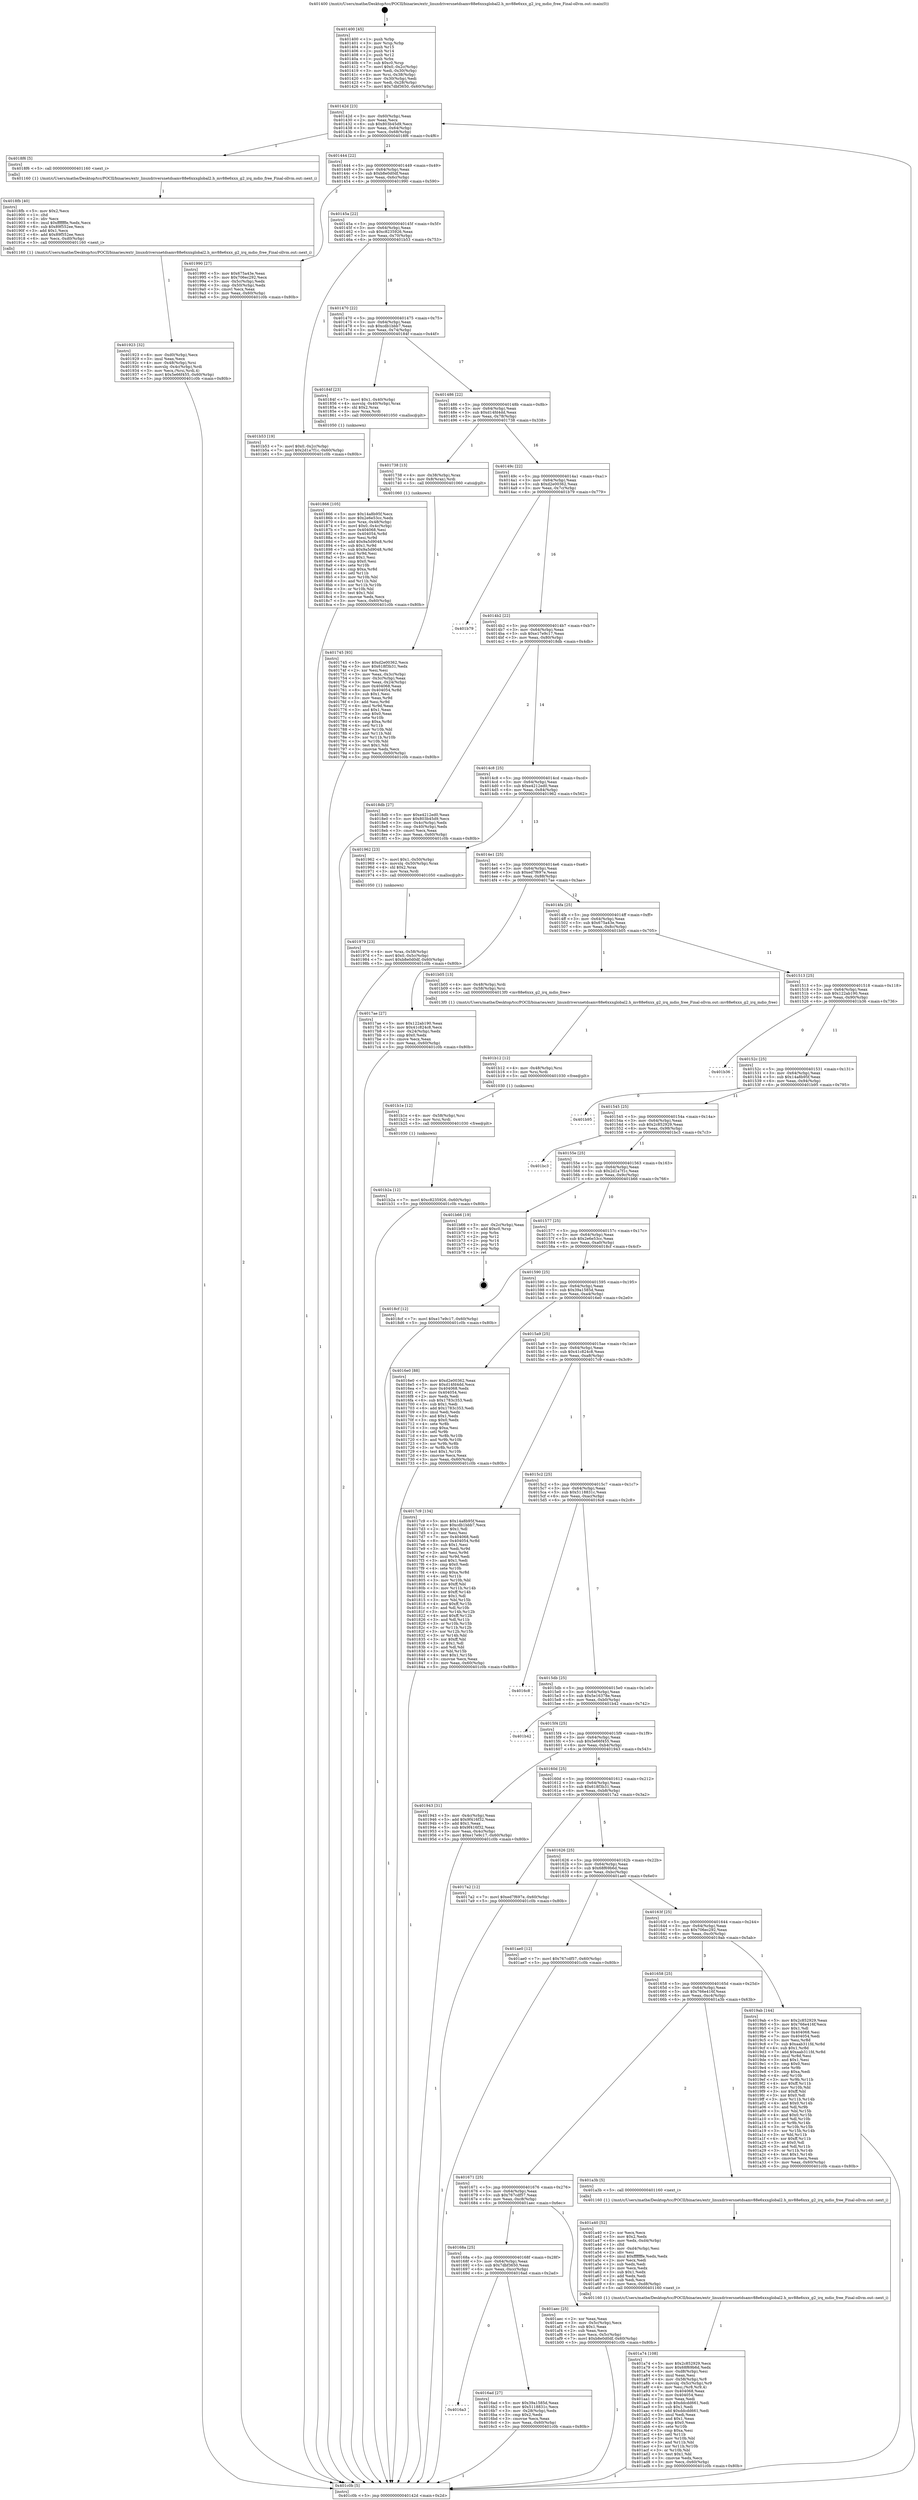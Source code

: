 digraph "0x401400" {
  label = "0x401400 (/mnt/c/Users/mathe/Desktop/tcc/POCII/binaries/extr_linuxdriversnetdsamv88e6xxxglobal2.h_mv88e6xxx_g2_irq_mdio_free_Final-ollvm.out::main(0))"
  labelloc = "t"
  node[shape=record]

  Entry [label="",width=0.3,height=0.3,shape=circle,fillcolor=black,style=filled]
  "0x40142d" [label="{
     0x40142d [23]\l
     | [instrs]\l
     &nbsp;&nbsp;0x40142d \<+3\>: mov -0x60(%rbp),%eax\l
     &nbsp;&nbsp;0x401430 \<+2\>: mov %eax,%ecx\l
     &nbsp;&nbsp;0x401432 \<+6\>: sub $0x803b45d9,%ecx\l
     &nbsp;&nbsp;0x401438 \<+3\>: mov %eax,-0x64(%rbp)\l
     &nbsp;&nbsp;0x40143b \<+3\>: mov %ecx,-0x68(%rbp)\l
     &nbsp;&nbsp;0x40143e \<+6\>: je 00000000004018f6 \<main+0x4f6\>\l
  }"]
  "0x4018f6" [label="{
     0x4018f6 [5]\l
     | [instrs]\l
     &nbsp;&nbsp;0x4018f6 \<+5\>: call 0000000000401160 \<next_i\>\l
     | [calls]\l
     &nbsp;&nbsp;0x401160 \{1\} (/mnt/c/Users/mathe/Desktop/tcc/POCII/binaries/extr_linuxdriversnetdsamv88e6xxxglobal2.h_mv88e6xxx_g2_irq_mdio_free_Final-ollvm.out::next_i)\l
  }"]
  "0x401444" [label="{
     0x401444 [22]\l
     | [instrs]\l
     &nbsp;&nbsp;0x401444 \<+5\>: jmp 0000000000401449 \<main+0x49\>\l
     &nbsp;&nbsp;0x401449 \<+3\>: mov -0x64(%rbp),%eax\l
     &nbsp;&nbsp;0x40144c \<+5\>: sub $0xb8e0d0df,%eax\l
     &nbsp;&nbsp;0x401451 \<+3\>: mov %eax,-0x6c(%rbp)\l
     &nbsp;&nbsp;0x401454 \<+6\>: je 0000000000401990 \<main+0x590\>\l
  }"]
  Exit [label="",width=0.3,height=0.3,shape=circle,fillcolor=black,style=filled,peripheries=2]
  "0x401990" [label="{
     0x401990 [27]\l
     | [instrs]\l
     &nbsp;&nbsp;0x401990 \<+5\>: mov $0x675a43e,%eax\l
     &nbsp;&nbsp;0x401995 \<+5\>: mov $0x706ec292,%ecx\l
     &nbsp;&nbsp;0x40199a \<+3\>: mov -0x5c(%rbp),%edx\l
     &nbsp;&nbsp;0x40199d \<+3\>: cmp -0x50(%rbp),%edx\l
     &nbsp;&nbsp;0x4019a0 \<+3\>: cmovl %ecx,%eax\l
     &nbsp;&nbsp;0x4019a3 \<+3\>: mov %eax,-0x60(%rbp)\l
     &nbsp;&nbsp;0x4019a6 \<+5\>: jmp 0000000000401c0b \<main+0x80b\>\l
  }"]
  "0x40145a" [label="{
     0x40145a [22]\l
     | [instrs]\l
     &nbsp;&nbsp;0x40145a \<+5\>: jmp 000000000040145f \<main+0x5f\>\l
     &nbsp;&nbsp;0x40145f \<+3\>: mov -0x64(%rbp),%eax\l
     &nbsp;&nbsp;0x401462 \<+5\>: sub $0xc8235926,%eax\l
     &nbsp;&nbsp;0x401467 \<+3\>: mov %eax,-0x70(%rbp)\l
     &nbsp;&nbsp;0x40146a \<+6\>: je 0000000000401b53 \<main+0x753\>\l
  }"]
  "0x401b2a" [label="{
     0x401b2a [12]\l
     | [instrs]\l
     &nbsp;&nbsp;0x401b2a \<+7\>: movl $0xc8235926,-0x60(%rbp)\l
     &nbsp;&nbsp;0x401b31 \<+5\>: jmp 0000000000401c0b \<main+0x80b\>\l
  }"]
  "0x401b53" [label="{
     0x401b53 [19]\l
     | [instrs]\l
     &nbsp;&nbsp;0x401b53 \<+7\>: movl $0x0,-0x2c(%rbp)\l
     &nbsp;&nbsp;0x401b5a \<+7\>: movl $0x2d1a7f1c,-0x60(%rbp)\l
     &nbsp;&nbsp;0x401b61 \<+5\>: jmp 0000000000401c0b \<main+0x80b\>\l
  }"]
  "0x401470" [label="{
     0x401470 [22]\l
     | [instrs]\l
     &nbsp;&nbsp;0x401470 \<+5\>: jmp 0000000000401475 \<main+0x75\>\l
     &nbsp;&nbsp;0x401475 \<+3\>: mov -0x64(%rbp),%eax\l
     &nbsp;&nbsp;0x401478 \<+5\>: sub $0xcdb1bbb7,%eax\l
     &nbsp;&nbsp;0x40147d \<+3\>: mov %eax,-0x74(%rbp)\l
     &nbsp;&nbsp;0x401480 \<+6\>: je 000000000040184f \<main+0x44f\>\l
  }"]
  "0x401b1e" [label="{
     0x401b1e [12]\l
     | [instrs]\l
     &nbsp;&nbsp;0x401b1e \<+4\>: mov -0x58(%rbp),%rsi\l
     &nbsp;&nbsp;0x401b22 \<+3\>: mov %rsi,%rdi\l
     &nbsp;&nbsp;0x401b25 \<+5\>: call 0000000000401030 \<free@plt\>\l
     | [calls]\l
     &nbsp;&nbsp;0x401030 \{1\} (unknown)\l
  }"]
  "0x40184f" [label="{
     0x40184f [23]\l
     | [instrs]\l
     &nbsp;&nbsp;0x40184f \<+7\>: movl $0x1,-0x40(%rbp)\l
     &nbsp;&nbsp;0x401856 \<+4\>: movslq -0x40(%rbp),%rax\l
     &nbsp;&nbsp;0x40185a \<+4\>: shl $0x2,%rax\l
     &nbsp;&nbsp;0x40185e \<+3\>: mov %rax,%rdi\l
     &nbsp;&nbsp;0x401861 \<+5\>: call 0000000000401050 \<malloc@plt\>\l
     | [calls]\l
     &nbsp;&nbsp;0x401050 \{1\} (unknown)\l
  }"]
  "0x401486" [label="{
     0x401486 [22]\l
     | [instrs]\l
     &nbsp;&nbsp;0x401486 \<+5\>: jmp 000000000040148b \<main+0x8b\>\l
     &nbsp;&nbsp;0x40148b \<+3\>: mov -0x64(%rbp),%eax\l
     &nbsp;&nbsp;0x40148e \<+5\>: sub $0xd14fd4dd,%eax\l
     &nbsp;&nbsp;0x401493 \<+3\>: mov %eax,-0x78(%rbp)\l
     &nbsp;&nbsp;0x401496 \<+6\>: je 0000000000401738 \<main+0x338\>\l
  }"]
  "0x401b12" [label="{
     0x401b12 [12]\l
     | [instrs]\l
     &nbsp;&nbsp;0x401b12 \<+4\>: mov -0x48(%rbp),%rsi\l
     &nbsp;&nbsp;0x401b16 \<+3\>: mov %rsi,%rdi\l
     &nbsp;&nbsp;0x401b19 \<+5\>: call 0000000000401030 \<free@plt\>\l
     | [calls]\l
     &nbsp;&nbsp;0x401030 \{1\} (unknown)\l
  }"]
  "0x401738" [label="{
     0x401738 [13]\l
     | [instrs]\l
     &nbsp;&nbsp;0x401738 \<+4\>: mov -0x38(%rbp),%rax\l
     &nbsp;&nbsp;0x40173c \<+4\>: mov 0x8(%rax),%rdi\l
     &nbsp;&nbsp;0x401740 \<+5\>: call 0000000000401060 \<atoi@plt\>\l
     | [calls]\l
     &nbsp;&nbsp;0x401060 \{1\} (unknown)\l
  }"]
  "0x40149c" [label="{
     0x40149c [22]\l
     | [instrs]\l
     &nbsp;&nbsp;0x40149c \<+5\>: jmp 00000000004014a1 \<main+0xa1\>\l
     &nbsp;&nbsp;0x4014a1 \<+3\>: mov -0x64(%rbp),%eax\l
     &nbsp;&nbsp;0x4014a4 \<+5\>: sub $0xd2e00362,%eax\l
     &nbsp;&nbsp;0x4014a9 \<+3\>: mov %eax,-0x7c(%rbp)\l
     &nbsp;&nbsp;0x4014ac \<+6\>: je 0000000000401b79 \<main+0x779\>\l
  }"]
  "0x401a74" [label="{
     0x401a74 [108]\l
     | [instrs]\l
     &nbsp;&nbsp;0x401a74 \<+5\>: mov $0x2c852929,%ecx\l
     &nbsp;&nbsp;0x401a79 \<+5\>: mov $0x68f69b6d,%edx\l
     &nbsp;&nbsp;0x401a7e \<+6\>: mov -0xd8(%rbp),%esi\l
     &nbsp;&nbsp;0x401a84 \<+3\>: imul %eax,%esi\l
     &nbsp;&nbsp;0x401a87 \<+4\>: mov -0x58(%rbp),%r8\l
     &nbsp;&nbsp;0x401a8b \<+4\>: movslq -0x5c(%rbp),%r9\l
     &nbsp;&nbsp;0x401a8f \<+4\>: mov %esi,(%r8,%r9,4)\l
     &nbsp;&nbsp;0x401a93 \<+7\>: mov 0x404068,%eax\l
     &nbsp;&nbsp;0x401a9a \<+7\>: mov 0x404054,%esi\l
     &nbsp;&nbsp;0x401aa1 \<+2\>: mov %eax,%edi\l
     &nbsp;&nbsp;0x401aa3 \<+6\>: sub $0xddcdd661,%edi\l
     &nbsp;&nbsp;0x401aa9 \<+3\>: sub $0x1,%edi\l
     &nbsp;&nbsp;0x401aac \<+6\>: add $0xddcdd661,%edi\l
     &nbsp;&nbsp;0x401ab2 \<+3\>: imul %edi,%eax\l
     &nbsp;&nbsp;0x401ab5 \<+3\>: and $0x1,%eax\l
     &nbsp;&nbsp;0x401ab8 \<+3\>: cmp $0x0,%eax\l
     &nbsp;&nbsp;0x401abb \<+4\>: sete %r10b\l
     &nbsp;&nbsp;0x401abf \<+3\>: cmp $0xa,%esi\l
     &nbsp;&nbsp;0x401ac2 \<+4\>: setl %r11b\l
     &nbsp;&nbsp;0x401ac6 \<+3\>: mov %r10b,%bl\l
     &nbsp;&nbsp;0x401ac9 \<+3\>: and %r11b,%bl\l
     &nbsp;&nbsp;0x401acc \<+3\>: xor %r11b,%r10b\l
     &nbsp;&nbsp;0x401acf \<+3\>: or %r10b,%bl\l
     &nbsp;&nbsp;0x401ad2 \<+3\>: test $0x1,%bl\l
     &nbsp;&nbsp;0x401ad5 \<+3\>: cmovne %edx,%ecx\l
     &nbsp;&nbsp;0x401ad8 \<+3\>: mov %ecx,-0x60(%rbp)\l
     &nbsp;&nbsp;0x401adb \<+5\>: jmp 0000000000401c0b \<main+0x80b\>\l
  }"]
  "0x401b79" [label="{
     0x401b79\l
  }", style=dashed]
  "0x4014b2" [label="{
     0x4014b2 [22]\l
     | [instrs]\l
     &nbsp;&nbsp;0x4014b2 \<+5\>: jmp 00000000004014b7 \<main+0xb7\>\l
     &nbsp;&nbsp;0x4014b7 \<+3\>: mov -0x64(%rbp),%eax\l
     &nbsp;&nbsp;0x4014ba \<+5\>: sub $0xe17e9c17,%eax\l
     &nbsp;&nbsp;0x4014bf \<+3\>: mov %eax,-0x80(%rbp)\l
     &nbsp;&nbsp;0x4014c2 \<+6\>: je 00000000004018db \<main+0x4db\>\l
  }"]
  "0x401a40" [label="{
     0x401a40 [52]\l
     | [instrs]\l
     &nbsp;&nbsp;0x401a40 \<+2\>: xor %ecx,%ecx\l
     &nbsp;&nbsp;0x401a42 \<+5\>: mov $0x2,%edx\l
     &nbsp;&nbsp;0x401a47 \<+6\>: mov %edx,-0xd4(%rbp)\l
     &nbsp;&nbsp;0x401a4d \<+1\>: cltd\l
     &nbsp;&nbsp;0x401a4e \<+6\>: mov -0xd4(%rbp),%esi\l
     &nbsp;&nbsp;0x401a54 \<+2\>: idiv %esi\l
     &nbsp;&nbsp;0x401a56 \<+6\>: imul $0xfffffffe,%edx,%edx\l
     &nbsp;&nbsp;0x401a5c \<+2\>: mov %ecx,%edi\l
     &nbsp;&nbsp;0x401a5e \<+2\>: sub %edx,%edi\l
     &nbsp;&nbsp;0x401a60 \<+2\>: mov %ecx,%edx\l
     &nbsp;&nbsp;0x401a62 \<+3\>: sub $0x1,%edx\l
     &nbsp;&nbsp;0x401a65 \<+2\>: add %edx,%edi\l
     &nbsp;&nbsp;0x401a67 \<+2\>: sub %edi,%ecx\l
     &nbsp;&nbsp;0x401a69 \<+6\>: mov %ecx,-0xd8(%rbp)\l
     &nbsp;&nbsp;0x401a6f \<+5\>: call 0000000000401160 \<next_i\>\l
     | [calls]\l
     &nbsp;&nbsp;0x401160 \{1\} (/mnt/c/Users/mathe/Desktop/tcc/POCII/binaries/extr_linuxdriversnetdsamv88e6xxxglobal2.h_mv88e6xxx_g2_irq_mdio_free_Final-ollvm.out::next_i)\l
  }"]
  "0x4018db" [label="{
     0x4018db [27]\l
     | [instrs]\l
     &nbsp;&nbsp;0x4018db \<+5\>: mov $0xe4212ed0,%eax\l
     &nbsp;&nbsp;0x4018e0 \<+5\>: mov $0x803b45d9,%ecx\l
     &nbsp;&nbsp;0x4018e5 \<+3\>: mov -0x4c(%rbp),%edx\l
     &nbsp;&nbsp;0x4018e8 \<+3\>: cmp -0x40(%rbp),%edx\l
     &nbsp;&nbsp;0x4018eb \<+3\>: cmovl %ecx,%eax\l
     &nbsp;&nbsp;0x4018ee \<+3\>: mov %eax,-0x60(%rbp)\l
     &nbsp;&nbsp;0x4018f1 \<+5\>: jmp 0000000000401c0b \<main+0x80b\>\l
  }"]
  "0x4014c8" [label="{
     0x4014c8 [25]\l
     | [instrs]\l
     &nbsp;&nbsp;0x4014c8 \<+5\>: jmp 00000000004014cd \<main+0xcd\>\l
     &nbsp;&nbsp;0x4014cd \<+3\>: mov -0x64(%rbp),%eax\l
     &nbsp;&nbsp;0x4014d0 \<+5\>: sub $0xe4212ed0,%eax\l
     &nbsp;&nbsp;0x4014d5 \<+6\>: mov %eax,-0x84(%rbp)\l
     &nbsp;&nbsp;0x4014db \<+6\>: je 0000000000401962 \<main+0x562\>\l
  }"]
  "0x401979" [label="{
     0x401979 [23]\l
     | [instrs]\l
     &nbsp;&nbsp;0x401979 \<+4\>: mov %rax,-0x58(%rbp)\l
     &nbsp;&nbsp;0x40197d \<+7\>: movl $0x0,-0x5c(%rbp)\l
     &nbsp;&nbsp;0x401984 \<+7\>: movl $0xb8e0d0df,-0x60(%rbp)\l
     &nbsp;&nbsp;0x40198b \<+5\>: jmp 0000000000401c0b \<main+0x80b\>\l
  }"]
  "0x401962" [label="{
     0x401962 [23]\l
     | [instrs]\l
     &nbsp;&nbsp;0x401962 \<+7\>: movl $0x1,-0x50(%rbp)\l
     &nbsp;&nbsp;0x401969 \<+4\>: movslq -0x50(%rbp),%rax\l
     &nbsp;&nbsp;0x40196d \<+4\>: shl $0x2,%rax\l
     &nbsp;&nbsp;0x401971 \<+3\>: mov %rax,%rdi\l
     &nbsp;&nbsp;0x401974 \<+5\>: call 0000000000401050 \<malloc@plt\>\l
     | [calls]\l
     &nbsp;&nbsp;0x401050 \{1\} (unknown)\l
  }"]
  "0x4014e1" [label="{
     0x4014e1 [25]\l
     | [instrs]\l
     &nbsp;&nbsp;0x4014e1 \<+5\>: jmp 00000000004014e6 \<main+0xe6\>\l
     &nbsp;&nbsp;0x4014e6 \<+3\>: mov -0x64(%rbp),%eax\l
     &nbsp;&nbsp;0x4014e9 \<+5\>: sub $0xed7f697e,%eax\l
     &nbsp;&nbsp;0x4014ee \<+6\>: mov %eax,-0x88(%rbp)\l
     &nbsp;&nbsp;0x4014f4 \<+6\>: je 00000000004017ae \<main+0x3ae\>\l
  }"]
  "0x401923" [label="{
     0x401923 [32]\l
     | [instrs]\l
     &nbsp;&nbsp;0x401923 \<+6\>: mov -0xd0(%rbp),%ecx\l
     &nbsp;&nbsp;0x401929 \<+3\>: imul %eax,%ecx\l
     &nbsp;&nbsp;0x40192c \<+4\>: mov -0x48(%rbp),%rsi\l
     &nbsp;&nbsp;0x401930 \<+4\>: movslq -0x4c(%rbp),%rdi\l
     &nbsp;&nbsp;0x401934 \<+3\>: mov %ecx,(%rsi,%rdi,4)\l
     &nbsp;&nbsp;0x401937 \<+7\>: movl $0x5e66f455,-0x60(%rbp)\l
     &nbsp;&nbsp;0x40193e \<+5\>: jmp 0000000000401c0b \<main+0x80b\>\l
  }"]
  "0x4017ae" [label="{
     0x4017ae [27]\l
     | [instrs]\l
     &nbsp;&nbsp;0x4017ae \<+5\>: mov $0x122ab190,%eax\l
     &nbsp;&nbsp;0x4017b3 \<+5\>: mov $0x41c824c8,%ecx\l
     &nbsp;&nbsp;0x4017b8 \<+3\>: mov -0x24(%rbp),%edx\l
     &nbsp;&nbsp;0x4017bb \<+3\>: cmp $0x0,%edx\l
     &nbsp;&nbsp;0x4017be \<+3\>: cmove %ecx,%eax\l
     &nbsp;&nbsp;0x4017c1 \<+3\>: mov %eax,-0x60(%rbp)\l
     &nbsp;&nbsp;0x4017c4 \<+5\>: jmp 0000000000401c0b \<main+0x80b\>\l
  }"]
  "0x4014fa" [label="{
     0x4014fa [25]\l
     | [instrs]\l
     &nbsp;&nbsp;0x4014fa \<+5\>: jmp 00000000004014ff \<main+0xff\>\l
     &nbsp;&nbsp;0x4014ff \<+3\>: mov -0x64(%rbp),%eax\l
     &nbsp;&nbsp;0x401502 \<+5\>: sub $0x675a43e,%eax\l
     &nbsp;&nbsp;0x401507 \<+6\>: mov %eax,-0x8c(%rbp)\l
     &nbsp;&nbsp;0x40150d \<+6\>: je 0000000000401b05 \<main+0x705\>\l
  }"]
  "0x4018fb" [label="{
     0x4018fb [40]\l
     | [instrs]\l
     &nbsp;&nbsp;0x4018fb \<+5\>: mov $0x2,%ecx\l
     &nbsp;&nbsp;0x401900 \<+1\>: cltd\l
     &nbsp;&nbsp;0x401901 \<+2\>: idiv %ecx\l
     &nbsp;&nbsp;0x401903 \<+6\>: imul $0xfffffffe,%edx,%ecx\l
     &nbsp;&nbsp;0x401909 \<+6\>: sub $0x89f552ee,%ecx\l
     &nbsp;&nbsp;0x40190f \<+3\>: add $0x1,%ecx\l
     &nbsp;&nbsp;0x401912 \<+6\>: add $0x89f552ee,%ecx\l
     &nbsp;&nbsp;0x401918 \<+6\>: mov %ecx,-0xd0(%rbp)\l
     &nbsp;&nbsp;0x40191e \<+5\>: call 0000000000401160 \<next_i\>\l
     | [calls]\l
     &nbsp;&nbsp;0x401160 \{1\} (/mnt/c/Users/mathe/Desktop/tcc/POCII/binaries/extr_linuxdriversnetdsamv88e6xxxglobal2.h_mv88e6xxx_g2_irq_mdio_free_Final-ollvm.out::next_i)\l
  }"]
  "0x401b05" [label="{
     0x401b05 [13]\l
     | [instrs]\l
     &nbsp;&nbsp;0x401b05 \<+4\>: mov -0x48(%rbp),%rdi\l
     &nbsp;&nbsp;0x401b09 \<+4\>: mov -0x58(%rbp),%rsi\l
     &nbsp;&nbsp;0x401b0d \<+5\>: call 00000000004013f0 \<mv88e6xxx_g2_irq_mdio_free\>\l
     | [calls]\l
     &nbsp;&nbsp;0x4013f0 \{1\} (/mnt/c/Users/mathe/Desktop/tcc/POCII/binaries/extr_linuxdriversnetdsamv88e6xxxglobal2.h_mv88e6xxx_g2_irq_mdio_free_Final-ollvm.out::mv88e6xxx_g2_irq_mdio_free)\l
  }"]
  "0x401513" [label="{
     0x401513 [25]\l
     | [instrs]\l
     &nbsp;&nbsp;0x401513 \<+5\>: jmp 0000000000401518 \<main+0x118\>\l
     &nbsp;&nbsp;0x401518 \<+3\>: mov -0x64(%rbp),%eax\l
     &nbsp;&nbsp;0x40151b \<+5\>: sub $0x122ab190,%eax\l
     &nbsp;&nbsp;0x401520 \<+6\>: mov %eax,-0x90(%rbp)\l
     &nbsp;&nbsp;0x401526 \<+6\>: je 0000000000401b36 \<main+0x736\>\l
  }"]
  "0x401866" [label="{
     0x401866 [105]\l
     | [instrs]\l
     &nbsp;&nbsp;0x401866 \<+5\>: mov $0x14a8b95f,%ecx\l
     &nbsp;&nbsp;0x40186b \<+5\>: mov $0x2e6e53cc,%edx\l
     &nbsp;&nbsp;0x401870 \<+4\>: mov %rax,-0x48(%rbp)\l
     &nbsp;&nbsp;0x401874 \<+7\>: movl $0x0,-0x4c(%rbp)\l
     &nbsp;&nbsp;0x40187b \<+7\>: mov 0x404068,%esi\l
     &nbsp;&nbsp;0x401882 \<+8\>: mov 0x404054,%r8d\l
     &nbsp;&nbsp;0x40188a \<+3\>: mov %esi,%r9d\l
     &nbsp;&nbsp;0x40188d \<+7\>: add $0x9a5d9048,%r9d\l
     &nbsp;&nbsp;0x401894 \<+4\>: sub $0x1,%r9d\l
     &nbsp;&nbsp;0x401898 \<+7\>: sub $0x9a5d9048,%r9d\l
     &nbsp;&nbsp;0x40189f \<+4\>: imul %r9d,%esi\l
     &nbsp;&nbsp;0x4018a3 \<+3\>: and $0x1,%esi\l
     &nbsp;&nbsp;0x4018a6 \<+3\>: cmp $0x0,%esi\l
     &nbsp;&nbsp;0x4018a9 \<+4\>: sete %r10b\l
     &nbsp;&nbsp;0x4018ad \<+4\>: cmp $0xa,%r8d\l
     &nbsp;&nbsp;0x4018b1 \<+4\>: setl %r11b\l
     &nbsp;&nbsp;0x4018b5 \<+3\>: mov %r10b,%bl\l
     &nbsp;&nbsp;0x4018b8 \<+3\>: and %r11b,%bl\l
     &nbsp;&nbsp;0x4018bb \<+3\>: xor %r11b,%r10b\l
     &nbsp;&nbsp;0x4018be \<+3\>: or %r10b,%bl\l
     &nbsp;&nbsp;0x4018c1 \<+3\>: test $0x1,%bl\l
     &nbsp;&nbsp;0x4018c4 \<+3\>: cmovne %edx,%ecx\l
     &nbsp;&nbsp;0x4018c7 \<+3\>: mov %ecx,-0x60(%rbp)\l
     &nbsp;&nbsp;0x4018ca \<+5\>: jmp 0000000000401c0b \<main+0x80b\>\l
  }"]
  "0x401b36" [label="{
     0x401b36\l
  }", style=dashed]
  "0x40152c" [label="{
     0x40152c [25]\l
     | [instrs]\l
     &nbsp;&nbsp;0x40152c \<+5\>: jmp 0000000000401531 \<main+0x131\>\l
     &nbsp;&nbsp;0x401531 \<+3\>: mov -0x64(%rbp),%eax\l
     &nbsp;&nbsp;0x401534 \<+5\>: sub $0x14a8b95f,%eax\l
     &nbsp;&nbsp;0x401539 \<+6\>: mov %eax,-0x94(%rbp)\l
     &nbsp;&nbsp;0x40153f \<+6\>: je 0000000000401b95 \<main+0x795\>\l
  }"]
  "0x401745" [label="{
     0x401745 [93]\l
     | [instrs]\l
     &nbsp;&nbsp;0x401745 \<+5\>: mov $0xd2e00362,%ecx\l
     &nbsp;&nbsp;0x40174a \<+5\>: mov $0x618f3b31,%edx\l
     &nbsp;&nbsp;0x40174f \<+2\>: xor %esi,%esi\l
     &nbsp;&nbsp;0x401751 \<+3\>: mov %eax,-0x3c(%rbp)\l
     &nbsp;&nbsp;0x401754 \<+3\>: mov -0x3c(%rbp),%eax\l
     &nbsp;&nbsp;0x401757 \<+3\>: mov %eax,-0x24(%rbp)\l
     &nbsp;&nbsp;0x40175a \<+7\>: mov 0x404068,%eax\l
     &nbsp;&nbsp;0x401761 \<+8\>: mov 0x404054,%r8d\l
     &nbsp;&nbsp;0x401769 \<+3\>: sub $0x1,%esi\l
     &nbsp;&nbsp;0x40176c \<+3\>: mov %eax,%r9d\l
     &nbsp;&nbsp;0x40176f \<+3\>: add %esi,%r9d\l
     &nbsp;&nbsp;0x401772 \<+4\>: imul %r9d,%eax\l
     &nbsp;&nbsp;0x401776 \<+3\>: and $0x1,%eax\l
     &nbsp;&nbsp;0x401779 \<+3\>: cmp $0x0,%eax\l
     &nbsp;&nbsp;0x40177c \<+4\>: sete %r10b\l
     &nbsp;&nbsp;0x401780 \<+4\>: cmp $0xa,%r8d\l
     &nbsp;&nbsp;0x401784 \<+4\>: setl %r11b\l
     &nbsp;&nbsp;0x401788 \<+3\>: mov %r10b,%bl\l
     &nbsp;&nbsp;0x40178b \<+3\>: and %r11b,%bl\l
     &nbsp;&nbsp;0x40178e \<+3\>: xor %r11b,%r10b\l
     &nbsp;&nbsp;0x401791 \<+3\>: or %r10b,%bl\l
     &nbsp;&nbsp;0x401794 \<+3\>: test $0x1,%bl\l
     &nbsp;&nbsp;0x401797 \<+3\>: cmovne %edx,%ecx\l
     &nbsp;&nbsp;0x40179a \<+3\>: mov %ecx,-0x60(%rbp)\l
     &nbsp;&nbsp;0x40179d \<+5\>: jmp 0000000000401c0b \<main+0x80b\>\l
  }"]
  "0x401b95" [label="{
     0x401b95\l
  }", style=dashed]
  "0x401545" [label="{
     0x401545 [25]\l
     | [instrs]\l
     &nbsp;&nbsp;0x401545 \<+5\>: jmp 000000000040154a \<main+0x14a\>\l
     &nbsp;&nbsp;0x40154a \<+3\>: mov -0x64(%rbp),%eax\l
     &nbsp;&nbsp;0x40154d \<+5\>: sub $0x2c852929,%eax\l
     &nbsp;&nbsp;0x401552 \<+6\>: mov %eax,-0x98(%rbp)\l
     &nbsp;&nbsp;0x401558 \<+6\>: je 0000000000401bc3 \<main+0x7c3\>\l
  }"]
  "0x401400" [label="{
     0x401400 [45]\l
     | [instrs]\l
     &nbsp;&nbsp;0x401400 \<+1\>: push %rbp\l
     &nbsp;&nbsp;0x401401 \<+3\>: mov %rsp,%rbp\l
     &nbsp;&nbsp;0x401404 \<+2\>: push %r15\l
     &nbsp;&nbsp;0x401406 \<+2\>: push %r14\l
     &nbsp;&nbsp;0x401408 \<+2\>: push %r12\l
     &nbsp;&nbsp;0x40140a \<+1\>: push %rbx\l
     &nbsp;&nbsp;0x40140b \<+7\>: sub $0xc0,%rsp\l
     &nbsp;&nbsp;0x401412 \<+7\>: movl $0x0,-0x2c(%rbp)\l
     &nbsp;&nbsp;0x401419 \<+3\>: mov %edi,-0x30(%rbp)\l
     &nbsp;&nbsp;0x40141c \<+4\>: mov %rsi,-0x38(%rbp)\l
     &nbsp;&nbsp;0x401420 \<+3\>: mov -0x30(%rbp),%edi\l
     &nbsp;&nbsp;0x401423 \<+3\>: mov %edi,-0x28(%rbp)\l
     &nbsp;&nbsp;0x401426 \<+7\>: movl $0x7dbf3650,-0x60(%rbp)\l
  }"]
  "0x401bc3" [label="{
     0x401bc3\l
  }", style=dashed]
  "0x40155e" [label="{
     0x40155e [25]\l
     | [instrs]\l
     &nbsp;&nbsp;0x40155e \<+5\>: jmp 0000000000401563 \<main+0x163\>\l
     &nbsp;&nbsp;0x401563 \<+3\>: mov -0x64(%rbp),%eax\l
     &nbsp;&nbsp;0x401566 \<+5\>: sub $0x2d1a7f1c,%eax\l
     &nbsp;&nbsp;0x40156b \<+6\>: mov %eax,-0x9c(%rbp)\l
     &nbsp;&nbsp;0x401571 \<+6\>: je 0000000000401b66 \<main+0x766\>\l
  }"]
  "0x401c0b" [label="{
     0x401c0b [5]\l
     | [instrs]\l
     &nbsp;&nbsp;0x401c0b \<+5\>: jmp 000000000040142d \<main+0x2d\>\l
  }"]
  "0x401b66" [label="{
     0x401b66 [19]\l
     | [instrs]\l
     &nbsp;&nbsp;0x401b66 \<+3\>: mov -0x2c(%rbp),%eax\l
     &nbsp;&nbsp;0x401b69 \<+7\>: add $0xc0,%rsp\l
     &nbsp;&nbsp;0x401b70 \<+1\>: pop %rbx\l
     &nbsp;&nbsp;0x401b71 \<+2\>: pop %r12\l
     &nbsp;&nbsp;0x401b73 \<+2\>: pop %r14\l
     &nbsp;&nbsp;0x401b75 \<+2\>: pop %r15\l
     &nbsp;&nbsp;0x401b77 \<+1\>: pop %rbp\l
     &nbsp;&nbsp;0x401b78 \<+1\>: ret\l
  }"]
  "0x401577" [label="{
     0x401577 [25]\l
     | [instrs]\l
     &nbsp;&nbsp;0x401577 \<+5\>: jmp 000000000040157c \<main+0x17c\>\l
     &nbsp;&nbsp;0x40157c \<+3\>: mov -0x64(%rbp),%eax\l
     &nbsp;&nbsp;0x40157f \<+5\>: sub $0x2e6e53cc,%eax\l
     &nbsp;&nbsp;0x401584 \<+6\>: mov %eax,-0xa0(%rbp)\l
     &nbsp;&nbsp;0x40158a \<+6\>: je 00000000004018cf \<main+0x4cf\>\l
  }"]
  "0x4016a3" [label="{
     0x4016a3\l
  }", style=dashed]
  "0x4018cf" [label="{
     0x4018cf [12]\l
     | [instrs]\l
     &nbsp;&nbsp;0x4018cf \<+7\>: movl $0xe17e9c17,-0x60(%rbp)\l
     &nbsp;&nbsp;0x4018d6 \<+5\>: jmp 0000000000401c0b \<main+0x80b\>\l
  }"]
  "0x401590" [label="{
     0x401590 [25]\l
     | [instrs]\l
     &nbsp;&nbsp;0x401590 \<+5\>: jmp 0000000000401595 \<main+0x195\>\l
     &nbsp;&nbsp;0x401595 \<+3\>: mov -0x64(%rbp),%eax\l
     &nbsp;&nbsp;0x401598 \<+5\>: sub $0x39a1585d,%eax\l
     &nbsp;&nbsp;0x40159d \<+6\>: mov %eax,-0xa4(%rbp)\l
     &nbsp;&nbsp;0x4015a3 \<+6\>: je 00000000004016e0 \<main+0x2e0\>\l
  }"]
  "0x4016ad" [label="{
     0x4016ad [27]\l
     | [instrs]\l
     &nbsp;&nbsp;0x4016ad \<+5\>: mov $0x39a1585d,%eax\l
     &nbsp;&nbsp;0x4016b2 \<+5\>: mov $0x5118831c,%ecx\l
     &nbsp;&nbsp;0x4016b7 \<+3\>: mov -0x28(%rbp),%edx\l
     &nbsp;&nbsp;0x4016ba \<+3\>: cmp $0x2,%edx\l
     &nbsp;&nbsp;0x4016bd \<+3\>: cmovne %ecx,%eax\l
     &nbsp;&nbsp;0x4016c0 \<+3\>: mov %eax,-0x60(%rbp)\l
     &nbsp;&nbsp;0x4016c3 \<+5\>: jmp 0000000000401c0b \<main+0x80b\>\l
  }"]
  "0x4016e0" [label="{
     0x4016e0 [88]\l
     | [instrs]\l
     &nbsp;&nbsp;0x4016e0 \<+5\>: mov $0xd2e00362,%eax\l
     &nbsp;&nbsp;0x4016e5 \<+5\>: mov $0xd14fd4dd,%ecx\l
     &nbsp;&nbsp;0x4016ea \<+7\>: mov 0x404068,%edx\l
     &nbsp;&nbsp;0x4016f1 \<+7\>: mov 0x404054,%esi\l
     &nbsp;&nbsp;0x4016f8 \<+2\>: mov %edx,%edi\l
     &nbsp;&nbsp;0x4016fa \<+6\>: sub $0x1783c353,%edi\l
     &nbsp;&nbsp;0x401700 \<+3\>: sub $0x1,%edi\l
     &nbsp;&nbsp;0x401703 \<+6\>: add $0x1783c353,%edi\l
     &nbsp;&nbsp;0x401709 \<+3\>: imul %edi,%edx\l
     &nbsp;&nbsp;0x40170c \<+3\>: and $0x1,%edx\l
     &nbsp;&nbsp;0x40170f \<+3\>: cmp $0x0,%edx\l
     &nbsp;&nbsp;0x401712 \<+4\>: sete %r8b\l
     &nbsp;&nbsp;0x401716 \<+3\>: cmp $0xa,%esi\l
     &nbsp;&nbsp;0x401719 \<+4\>: setl %r9b\l
     &nbsp;&nbsp;0x40171d \<+3\>: mov %r8b,%r10b\l
     &nbsp;&nbsp;0x401720 \<+3\>: and %r9b,%r10b\l
     &nbsp;&nbsp;0x401723 \<+3\>: xor %r9b,%r8b\l
     &nbsp;&nbsp;0x401726 \<+3\>: or %r8b,%r10b\l
     &nbsp;&nbsp;0x401729 \<+4\>: test $0x1,%r10b\l
     &nbsp;&nbsp;0x40172d \<+3\>: cmovne %ecx,%eax\l
     &nbsp;&nbsp;0x401730 \<+3\>: mov %eax,-0x60(%rbp)\l
     &nbsp;&nbsp;0x401733 \<+5\>: jmp 0000000000401c0b \<main+0x80b\>\l
  }"]
  "0x4015a9" [label="{
     0x4015a9 [25]\l
     | [instrs]\l
     &nbsp;&nbsp;0x4015a9 \<+5\>: jmp 00000000004015ae \<main+0x1ae\>\l
     &nbsp;&nbsp;0x4015ae \<+3\>: mov -0x64(%rbp),%eax\l
     &nbsp;&nbsp;0x4015b1 \<+5\>: sub $0x41c824c8,%eax\l
     &nbsp;&nbsp;0x4015b6 \<+6\>: mov %eax,-0xa8(%rbp)\l
     &nbsp;&nbsp;0x4015bc \<+6\>: je 00000000004017c9 \<main+0x3c9\>\l
  }"]
  "0x40168a" [label="{
     0x40168a [25]\l
     | [instrs]\l
     &nbsp;&nbsp;0x40168a \<+5\>: jmp 000000000040168f \<main+0x28f\>\l
     &nbsp;&nbsp;0x40168f \<+3\>: mov -0x64(%rbp),%eax\l
     &nbsp;&nbsp;0x401692 \<+5\>: sub $0x7dbf3650,%eax\l
     &nbsp;&nbsp;0x401697 \<+6\>: mov %eax,-0xcc(%rbp)\l
     &nbsp;&nbsp;0x40169d \<+6\>: je 00000000004016ad \<main+0x2ad\>\l
  }"]
  "0x4017c9" [label="{
     0x4017c9 [134]\l
     | [instrs]\l
     &nbsp;&nbsp;0x4017c9 \<+5\>: mov $0x14a8b95f,%eax\l
     &nbsp;&nbsp;0x4017ce \<+5\>: mov $0xcdb1bbb7,%ecx\l
     &nbsp;&nbsp;0x4017d3 \<+2\>: mov $0x1,%dl\l
     &nbsp;&nbsp;0x4017d5 \<+2\>: xor %esi,%esi\l
     &nbsp;&nbsp;0x4017d7 \<+7\>: mov 0x404068,%edi\l
     &nbsp;&nbsp;0x4017de \<+8\>: mov 0x404054,%r8d\l
     &nbsp;&nbsp;0x4017e6 \<+3\>: sub $0x1,%esi\l
     &nbsp;&nbsp;0x4017e9 \<+3\>: mov %edi,%r9d\l
     &nbsp;&nbsp;0x4017ec \<+3\>: add %esi,%r9d\l
     &nbsp;&nbsp;0x4017ef \<+4\>: imul %r9d,%edi\l
     &nbsp;&nbsp;0x4017f3 \<+3\>: and $0x1,%edi\l
     &nbsp;&nbsp;0x4017f6 \<+3\>: cmp $0x0,%edi\l
     &nbsp;&nbsp;0x4017f9 \<+4\>: sete %r10b\l
     &nbsp;&nbsp;0x4017fd \<+4\>: cmp $0xa,%r8d\l
     &nbsp;&nbsp;0x401801 \<+4\>: setl %r11b\l
     &nbsp;&nbsp;0x401805 \<+3\>: mov %r10b,%bl\l
     &nbsp;&nbsp;0x401808 \<+3\>: xor $0xff,%bl\l
     &nbsp;&nbsp;0x40180b \<+3\>: mov %r11b,%r14b\l
     &nbsp;&nbsp;0x40180e \<+4\>: xor $0xff,%r14b\l
     &nbsp;&nbsp;0x401812 \<+3\>: xor $0x1,%dl\l
     &nbsp;&nbsp;0x401815 \<+3\>: mov %bl,%r15b\l
     &nbsp;&nbsp;0x401818 \<+4\>: and $0xff,%r15b\l
     &nbsp;&nbsp;0x40181c \<+3\>: and %dl,%r10b\l
     &nbsp;&nbsp;0x40181f \<+3\>: mov %r14b,%r12b\l
     &nbsp;&nbsp;0x401822 \<+4\>: and $0xff,%r12b\l
     &nbsp;&nbsp;0x401826 \<+3\>: and %dl,%r11b\l
     &nbsp;&nbsp;0x401829 \<+3\>: or %r10b,%r15b\l
     &nbsp;&nbsp;0x40182c \<+3\>: or %r11b,%r12b\l
     &nbsp;&nbsp;0x40182f \<+3\>: xor %r12b,%r15b\l
     &nbsp;&nbsp;0x401832 \<+3\>: or %r14b,%bl\l
     &nbsp;&nbsp;0x401835 \<+3\>: xor $0xff,%bl\l
     &nbsp;&nbsp;0x401838 \<+3\>: or $0x1,%dl\l
     &nbsp;&nbsp;0x40183b \<+2\>: and %dl,%bl\l
     &nbsp;&nbsp;0x40183d \<+3\>: or %bl,%r15b\l
     &nbsp;&nbsp;0x401840 \<+4\>: test $0x1,%r15b\l
     &nbsp;&nbsp;0x401844 \<+3\>: cmovne %ecx,%eax\l
     &nbsp;&nbsp;0x401847 \<+3\>: mov %eax,-0x60(%rbp)\l
     &nbsp;&nbsp;0x40184a \<+5\>: jmp 0000000000401c0b \<main+0x80b\>\l
  }"]
  "0x4015c2" [label="{
     0x4015c2 [25]\l
     | [instrs]\l
     &nbsp;&nbsp;0x4015c2 \<+5\>: jmp 00000000004015c7 \<main+0x1c7\>\l
     &nbsp;&nbsp;0x4015c7 \<+3\>: mov -0x64(%rbp),%eax\l
     &nbsp;&nbsp;0x4015ca \<+5\>: sub $0x5118831c,%eax\l
     &nbsp;&nbsp;0x4015cf \<+6\>: mov %eax,-0xac(%rbp)\l
     &nbsp;&nbsp;0x4015d5 \<+6\>: je 00000000004016c8 \<main+0x2c8\>\l
  }"]
  "0x401aec" [label="{
     0x401aec [25]\l
     | [instrs]\l
     &nbsp;&nbsp;0x401aec \<+2\>: xor %eax,%eax\l
     &nbsp;&nbsp;0x401aee \<+3\>: mov -0x5c(%rbp),%ecx\l
     &nbsp;&nbsp;0x401af1 \<+3\>: sub $0x1,%eax\l
     &nbsp;&nbsp;0x401af4 \<+2\>: sub %eax,%ecx\l
     &nbsp;&nbsp;0x401af6 \<+3\>: mov %ecx,-0x5c(%rbp)\l
     &nbsp;&nbsp;0x401af9 \<+7\>: movl $0xb8e0d0df,-0x60(%rbp)\l
     &nbsp;&nbsp;0x401b00 \<+5\>: jmp 0000000000401c0b \<main+0x80b\>\l
  }"]
  "0x4016c8" [label="{
     0x4016c8\l
  }", style=dashed]
  "0x4015db" [label="{
     0x4015db [25]\l
     | [instrs]\l
     &nbsp;&nbsp;0x4015db \<+5\>: jmp 00000000004015e0 \<main+0x1e0\>\l
     &nbsp;&nbsp;0x4015e0 \<+3\>: mov -0x64(%rbp),%eax\l
     &nbsp;&nbsp;0x4015e3 \<+5\>: sub $0x5e16378e,%eax\l
     &nbsp;&nbsp;0x4015e8 \<+6\>: mov %eax,-0xb0(%rbp)\l
     &nbsp;&nbsp;0x4015ee \<+6\>: je 0000000000401b42 \<main+0x742\>\l
  }"]
  "0x401671" [label="{
     0x401671 [25]\l
     | [instrs]\l
     &nbsp;&nbsp;0x401671 \<+5\>: jmp 0000000000401676 \<main+0x276\>\l
     &nbsp;&nbsp;0x401676 \<+3\>: mov -0x64(%rbp),%eax\l
     &nbsp;&nbsp;0x401679 \<+5\>: sub $0x767cdf57,%eax\l
     &nbsp;&nbsp;0x40167e \<+6\>: mov %eax,-0xc8(%rbp)\l
     &nbsp;&nbsp;0x401684 \<+6\>: je 0000000000401aec \<main+0x6ec\>\l
  }"]
  "0x401b42" [label="{
     0x401b42\l
  }", style=dashed]
  "0x4015f4" [label="{
     0x4015f4 [25]\l
     | [instrs]\l
     &nbsp;&nbsp;0x4015f4 \<+5\>: jmp 00000000004015f9 \<main+0x1f9\>\l
     &nbsp;&nbsp;0x4015f9 \<+3\>: mov -0x64(%rbp),%eax\l
     &nbsp;&nbsp;0x4015fc \<+5\>: sub $0x5e66f455,%eax\l
     &nbsp;&nbsp;0x401601 \<+6\>: mov %eax,-0xb4(%rbp)\l
     &nbsp;&nbsp;0x401607 \<+6\>: je 0000000000401943 \<main+0x543\>\l
  }"]
  "0x401a3b" [label="{
     0x401a3b [5]\l
     | [instrs]\l
     &nbsp;&nbsp;0x401a3b \<+5\>: call 0000000000401160 \<next_i\>\l
     | [calls]\l
     &nbsp;&nbsp;0x401160 \{1\} (/mnt/c/Users/mathe/Desktop/tcc/POCII/binaries/extr_linuxdriversnetdsamv88e6xxxglobal2.h_mv88e6xxx_g2_irq_mdio_free_Final-ollvm.out::next_i)\l
  }"]
  "0x401943" [label="{
     0x401943 [31]\l
     | [instrs]\l
     &nbsp;&nbsp;0x401943 \<+3\>: mov -0x4c(%rbp),%eax\l
     &nbsp;&nbsp;0x401946 \<+5\>: add $0x9f416f32,%eax\l
     &nbsp;&nbsp;0x40194b \<+3\>: add $0x1,%eax\l
     &nbsp;&nbsp;0x40194e \<+5\>: sub $0x9f416f32,%eax\l
     &nbsp;&nbsp;0x401953 \<+3\>: mov %eax,-0x4c(%rbp)\l
     &nbsp;&nbsp;0x401956 \<+7\>: movl $0xe17e9c17,-0x60(%rbp)\l
     &nbsp;&nbsp;0x40195d \<+5\>: jmp 0000000000401c0b \<main+0x80b\>\l
  }"]
  "0x40160d" [label="{
     0x40160d [25]\l
     | [instrs]\l
     &nbsp;&nbsp;0x40160d \<+5\>: jmp 0000000000401612 \<main+0x212\>\l
     &nbsp;&nbsp;0x401612 \<+3\>: mov -0x64(%rbp),%eax\l
     &nbsp;&nbsp;0x401615 \<+5\>: sub $0x618f3b31,%eax\l
     &nbsp;&nbsp;0x40161a \<+6\>: mov %eax,-0xb8(%rbp)\l
     &nbsp;&nbsp;0x401620 \<+6\>: je 00000000004017a2 \<main+0x3a2\>\l
  }"]
  "0x401658" [label="{
     0x401658 [25]\l
     | [instrs]\l
     &nbsp;&nbsp;0x401658 \<+5\>: jmp 000000000040165d \<main+0x25d\>\l
     &nbsp;&nbsp;0x40165d \<+3\>: mov -0x64(%rbp),%eax\l
     &nbsp;&nbsp;0x401660 \<+5\>: sub $0x766e416f,%eax\l
     &nbsp;&nbsp;0x401665 \<+6\>: mov %eax,-0xc4(%rbp)\l
     &nbsp;&nbsp;0x40166b \<+6\>: je 0000000000401a3b \<main+0x63b\>\l
  }"]
  "0x4017a2" [label="{
     0x4017a2 [12]\l
     | [instrs]\l
     &nbsp;&nbsp;0x4017a2 \<+7\>: movl $0xed7f697e,-0x60(%rbp)\l
     &nbsp;&nbsp;0x4017a9 \<+5\>: jmp 0000000000401c0b \<main+0x80b\>\l
  }"]
  "0x401626" [label="{
     0x401626 [25]\l
     | [instrs]\l
     &nbsp;&nbsp;0x401626 \<+5\>: jmp 000000000040162b \<main+0x22b\>\l
     &nbsp;&nbsp;0x40162b \<+3\>: mov -0x64(%rbp),%eax\l
     &nbsp;&nbsp;0x40162e \<+5\>: sub $0x68f69b6d,%eax\l
     &nbsp;&nbsp;0x401633 \<+6\>: mov %eax,-0xbc(%rbp)\l
     &nbsp;&nbsp;0x401639 \<+6\>: je 0000000000401ae0 \<main+0x6e0\>\l
  }"]
  "0x4019ab" [label="{
     0x4019ab [144]\l
     | [instrs]\l
     &nbsp;&nbsp;0x4019ab \<+5\>: mov $0x2c852929,%eax\l
     &nbsp;&nbsp;0x4019b0 \<+5\>: mov $0x766e416f,%ecx\l
     &nbsp;&nbsp;0x4019b5 \<+2\>: mov $0x1,%dl\l
     &nbsp;&nbsp;0x4019b7 \<+7\>: mov 0x404068,%esi\l
     &nbsp;&nbsp;0x4019be \<+7\>: mov 0x404054,%edi\l
     &nbsp;&nbsp;0x4019c5 \<+3\>: mov %esi,%r8d\l
     &nbsp;&nbsp;0x4019c8 \<+7\>: sub $0xaab311fd,%r8d\l
     &nbsp;&nbsp;0x4019cf \<+4\>: sub $0x1,%r8d\l
     &nbsp;&nbsp;0x4019d3 \<+7\>: add $0xaab311fd,%r8d\l
     &nbsp;&nbsp;0x4019da \<+4\>: imul %r8d,%esi\l
     &nbsp;&nbsp;0x4019de \<+3\>: and $0x1,%esi\l
     &nbsp;&nbsp;0x4019e1 \<+3\>: cmp $0x0,%esi\l
     &nbsp;&nbsp;0x4019e4 \<+4\>: sete %r9b\l
     &nbsp;&nbsp;0x4019e8 \<+3\>: cmp $0xa,%edi\l
     &nbsp;&nbsp;0x4019eb \<+4\>: setl %r10b\l
     &nbsp;&nbsp;0x4019ef \<+3\>: mov %r9b,%r11b\l
     &nbsp;&nbsp;0x4019f2 \<+4\>: xor $0xff,%r11b\l
     &nbsp;&nbsp;0x4019f6 \<+3\>: mov %r10b,%bl\l
     &nbsp;&nbsp;0x4019f9 \<+3\>: xor $0xff,%bl\l
     &nbsp;&nbsp;0x4019fc \<+3\>: xor $0x0,%dl\l
     &nbsp;&nbsp;0x4019ff \<+3\>: mov %r11b,%r14b\l
     &nbsp;&nbsp;0x401a02 \<+4\>: and $0x0,%r14b\l
     &nbsp;&nbsp;0x401a06 \<+3\>: and %dl,%r9b\l
     &nbsp;&nbsp;0x401a09 \<+3\>: mov %bl,%r15b\l
     &nbsp;&nbsp;0x401a0c \<+4\>: and $0x0,%r15b\l
     &nbsp;&nbsp;0x401a10 \<+3\>: and %dl,%r10b\l
     &nbsp;&nbsp;0x401a13 \<+3\>: or %r9b,%r14b\l
     &nbsp;&nbsp;0x401a16 \<+3\>: or %r10b,%r15b\l
     &nbsp;&nbsp;0x401a19 \<+3\>: xor %r15b,%r14b\l
     &nbsp;&nbsp;0x401a1c \<+3\>: or %bl,%r11b\l
     &nbsp;&nbsp;0x401a1f \<+4\>: xor $0xff,%r11b\l
     &nbsp;&nbsp;0x401a23 \<+3\>: or $0x0,%dl\l
     &nbsp;&nbsp;0x401a26 \<+3\>: and %dl,%r11b\l
     &nbsp;&nbsp;0x401a29 \<+3\>: or %r11b,%r14b\l
     &nbsp;&nbsp;0x401a2c \<+4\>: test $0x1,%r14b\l
     &nbsp;&nbsp;0x401a30 \<+3\>: cmovne %ecx,%eax\l
     &nbsp;&nbsp;0x401a33 \<+3\>: mov %eax,-0x60(%rbp)\l
     &nbsp;&nbsp;0x401a36 \<+5\>: jmp 0000000000401c0b \<main+0x80b\>\l
  }"]
  "0x401ae0" [label="{
     0x401ae0 [12]\l
     | [instrs]\l
     &nbsp;&nbsp;0x401ae0 \<+7\>: movl $0x767cdf57,-0x60(%rbp)\l
     &nbsp;&nbsp;0x401ae7 \<+5\>: jmp 0000000000401c0b \<main+0x80b\>\l
  }"]
  "0x40163f" [label="{
     0x40163f [25]\l
     | [instrs]\l
     &nbsp;&nbsp;0x40163f \<+5\>: jmp 0000000000401644 \<main+0x244\>\l
     &nbsp;&nbsp;0x401644 \<+3\>: mov -0x64(%rbp),%eax\l
     &nbsp;&nbsp;0x401647 \<+5\>: sub $0x706ec292,%eax\l
     &nbsp;&nbsp;0x40164c \<+6\>: mov %eax,-0xc0(%rbp)\l
     &nbsp;&nbsp;0x401652 \<+6\>: je 00000000004019ab \<main+0x5ab\>\l
  }"]
  Entry -> "0x401400" [label=" 1"]
  "0x40142d" -> "0x4018f6" [label=" 1"]
  "0x40142d" -> "0x401444" [label=" 21"]
  "0x401b66" -> Exit [label=" 1"]
  "0x401444" -> "0x401990" [label=" 2"]
  "0x401444" -> "0x40145a" [label=" 19"]
  "0x401b53" -> "0x401c0b" [label=" 1"]
  "0x40145a" -> "0x401b53" [label=" 1"]
  "0x40145a" -> "0x401470" [label=" 18"]
  "0x401b2a" -> "0x401c0b" [label=" 1"]
  "0x401470" -> "0x40184f" [label=" 1"]
  "0x401470" -> "0x401486" [label=" 17"]
  "0x401b1e" -> "0x401b2a" [label=" 1"]
  "0x401486" -> "0x401738" [label=" 1"]
  "0x401486" -> "0x40149c" [label=" 16"]
  "0x401b12" -> "0x401b1e" [label=" 1"]
  "0x40149c" -> "0x401b79" [label=" 0"]
  "0x40149c" -> "0x4014b2" [label=" 16"]
  "0x401b05" -> "0x401b12" [label=" 1"]
  "0x4014b2" -> "0x4018db" [label=" 2"]
  "0x4014b2" -> "0x4014c8" [label=" 14"]
  "0x401aec" -> "0x401c0b" [label=" 1"]
  "0x4014c8" -> "0x401962" [label=" 1"]
  "0x4014c8" -> "0x4014e1" [label=" 13"]
  "0x401ae0" -> "0x401c0b" [label=" 1"]
  "0x4014e1" -> "0x4017ae" [label=" 1"]
  "0x4014e1" -> "0x4014fa" [label=" 12"]
  "0x401a74" -> "0x401c0b" [label=" 1"]
  "0x4014fa" -> "0x401b05" [label=" 1"]
  "0x4014fa" -> "0x401513" [label=" 11"]
  "0x401a40" -> "0x401a74" [label=" 1"]
  "0x401513" -> "0x401b36" [label=" 0"]
  "0x401513" -> "0x40152c" [label=" 11"]
  "0x401a3b" -> "0x401a40" [label=" 1"]
  "0x40152c" -> "0x401b95" [label=" 0"]
  "0x40152c" -> "0x401545" [label=" 11"]
  "0x4019ab" -> "0x401c0b" [label=" 1"]
  "0x401545" -> "0x401bc3" [label=" 0"]
  "0x401545" -> "0x40155e" [label=" 11"]
  "0x401990" -> "0x401c0b" [label=" 2"]
  "0x40155e" -> "0x401b66" [label=" 1"]
  "0x40155e" -> "0x401577" [label=" 10"]
  "0x401979" -> "0x401c0b" [label=" 1"]
  "0x401577" -> "0x4018cf" [label=" 1"]
  "0x401577" -> "0x401590" [label=" 9"]
  "0x401962" -> "0x401979" [label=" 1"]
  "0x401590" -> "0x4016e0" [label=" 1"]
  "0x401590" -> "0x4015a9" [label=" 8"]
  "0x401943" -> "0x401c0b" [label=" 1"]
  "0x4015a9" -> "0x4017c9" [label=" 1"]
  "0x4015a9" -> "0x4015c2" [label=" 7"]
  "0x4018fb" -> "0x401923" [label=" 1"]
  "0x4015c2" -> "0x4016c8" [label=" 0"]
  "0x4015c2" -> "0x4015db" [label=" 7"]
  "0x4018f6" -> "0x4018fb" [label=" 1"]
  "0x4015db" -> "0x401b42" [label=" 0"]
  "0x4015db" -> "0x4015f4" [label=" 7"]
  "0x4018cf" -> "0x401c0b" [label=" 1"]
  "0x4015f4" -> "0x401943" [label=" 1"]
  "0x4015f4" -> "0x40160d" [label=" 6"]
  "0x401866" -> "0x401c0b" [label=" 1"]
  "0x40160d" -> "0x4017a2" [label=" 1"]
  "0x40160d" -> "0x401626" [label=" 5"]
  "0x4017c9" -> "0x401c0b" [label=" 1"]
  "0x401626" -> "0x401ae0" [label=" 1"]
  "0x401626" -> "0x40163f" [label=" 4"]
  "0x4017ae" -> "0x401c0b" [label=" 1"]
  "0x40163f" -> "0x4019ab" [label=" 1"]
  "0x40163f" -> "0x401658" [label=" 3"]
  "0x40184f" -> "0x401866" [label=" 1"]
  "0x401658" -> "0x401a3b" [label=" 1"]
  "0x401658" -> "0x401671" [label=" 2"]
  "0x4018db" -> "0x401c0b" [label=" 2"]
  "0x401671" -> "0x401aec" [label=" 1"]
  "0x401671" -> "0x40168a" [label=" 1"]
  "0x401923" -> "0x401c0b" [label=" 1"]
  "0x40168a" -> "0x4016ad" [label=" 1"]
  "0x40168a" -> "0x4016a3" [label=" 0"]
  "0x4016ad" -> "0x401c0b" [label=" 1"]
  "0x401400" -> "0x40142d" [label=" 1"]
  "0x401c0b" -> "0x40142d" [label=" 21"]
  "0x4016e0" -> "0x401c0b" [label=" 1"]
  "0x401738" -> "0x401745" [label=" 1"]
  "0x401745" -> "0x401c0b" [label=" 1"]
  "0x4017a2" -> "0x401c0b" [label=" 1"]
}

